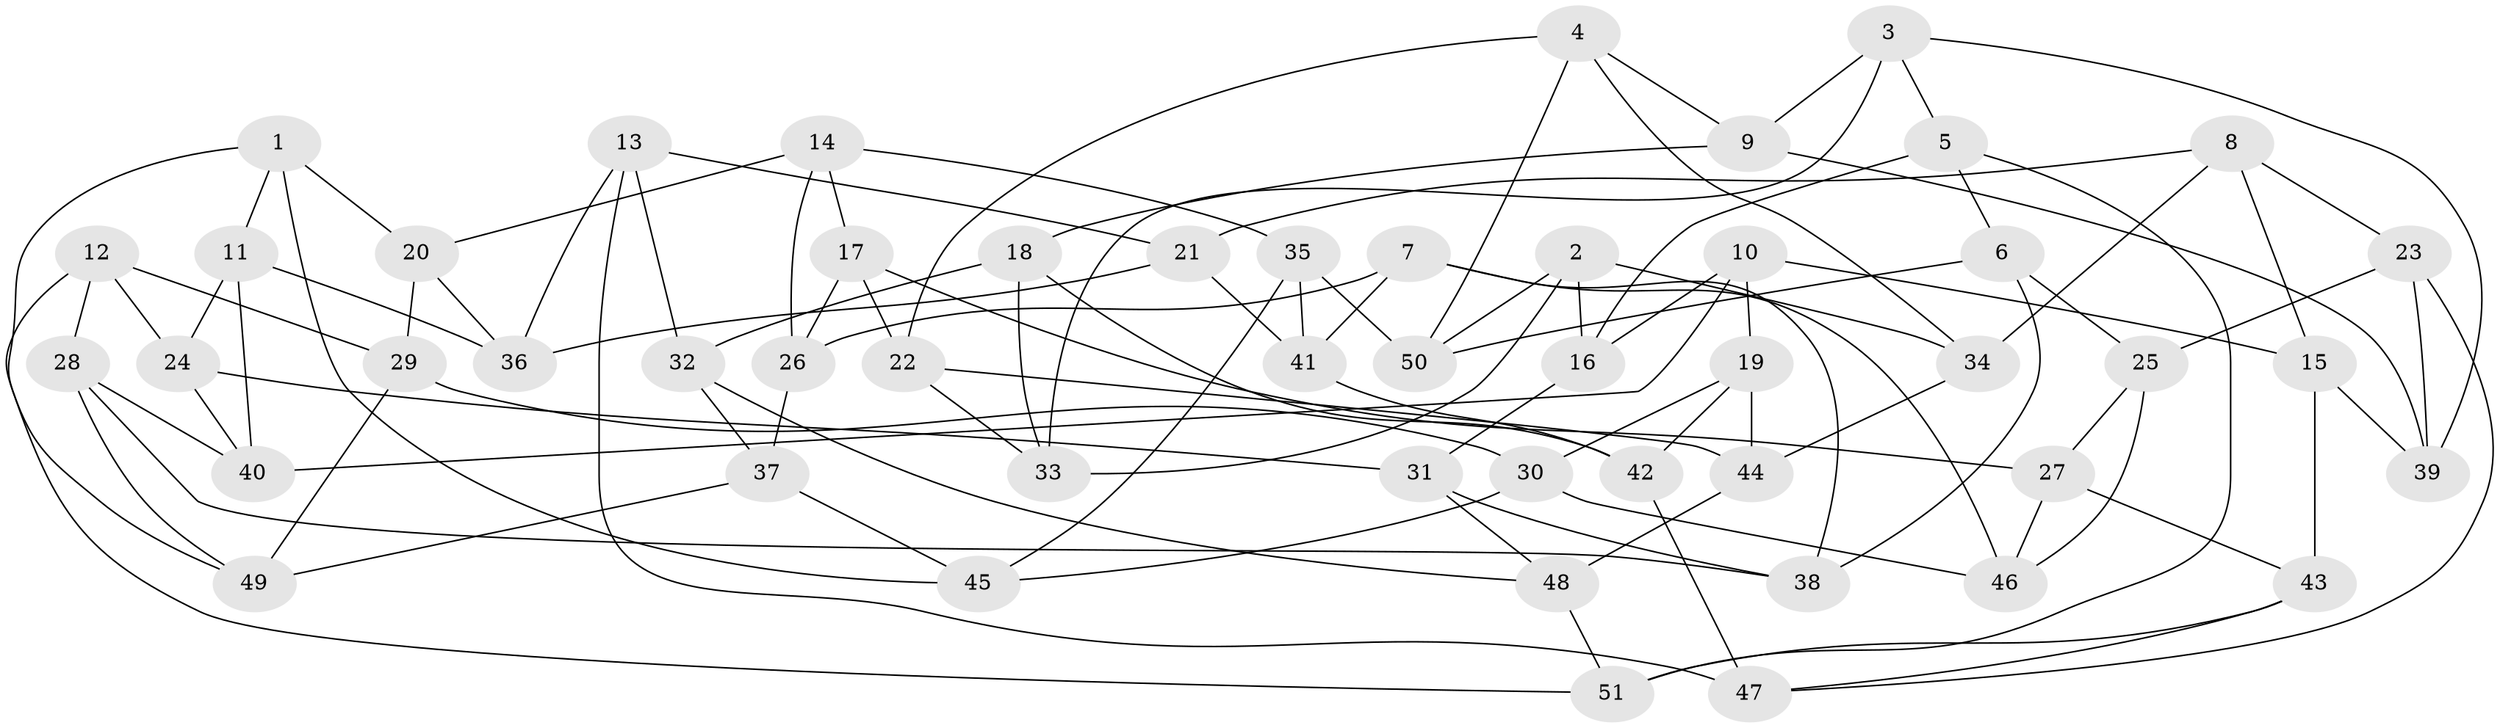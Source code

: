 // Generated by graph-tools (version 1.1) at 2025/27/03/09/25 03:27:00]
// undirected, 51 vertices, 102 edges
graph export_dot {
graph [start="1"]
  node [color=gray90,style=filled];
  1;
  2;
  3;
  4;
  5;
  6;
  7;
  8;
  9;
  10;
  11;
  12;
  13;
  14;
  15;
  16;
  17;
  18;
  19;
  20;
  21;
  22;
  23;
  24;
  25;
  26;
  27;
  28;
  29;
  30;
  31;
  32;
  33;
  34;
  35;
  36;
  37;
  38;
  39;
  40;
  41;
  42;
  43;
  44;
  45;
  46;
  47;
  48;
  49;
  50;
  51;
  1 -- 49;
  1 -- 11;
  1 -- 45;
  1 -- 20;
  2 -- 34;
  2 -- 33;
  2 -- 50;
  2 -- 16;
  3 -- 9;
  3 -- 33;
  3 -- 39;
  3 -- 5;
  4 -- 9;
  4 -- 50;
  4 -- 34;
  4 -- 22;
  5 -- 51;
  5 -- 16;
  5 -- 6;
  6 -- 50;
  6 -- 25;
  6 -- 38;
  7 -- 41;
  7 -- 46;
  7 -- 38;
  7 -- 26;
  8 -- 23;
  8 -- 21;
  8 -- 15;
  8 -- 34;
  9 -- 39;
  9 -- 18;
  10 -- 19;
  10 -- 40;
  10 -- 15;
  10 -- 16;
  11 -- 40;
  11 -- 24;
  11 -- 36;
  12 -- 24;
  12 -- 51;
  12 -- 29;
  12 -- 28;
  13 -- 47;
  13 -- 32;
  13 -- 21;
  13 -- 36;
  14 -- 20;
  14 -- 35;
  14 -- 26;
  14 -- 17;
  15 -- 39;
  15 -- 43;
  16 -- 31;
  17 -- 27;
  17 -- 26;
  17 -- 22;
  18 -- 32;
  18 -- 42;
  18 -- 33;
  19 -- 30;
  19 -- 44;
  19 -- 42;
  20 -- 29;
  20 -- 36;
  21 -- 41;
  21 -- 36;
  22 -- 44;
  22 -- 33;
  23 -- 39;
  23 -- 25;
  23 -- 47;
  24 -- 40;
  24 -- 31;
  25 -- 27;
  25 -- 46;
  26 -- 37;
  27 -- 43;
  27 -- 46;
  28 -- 49;
  28 -- 38;
  28 -- 40;
  29 -- 49;
  29 -- 30;
  30 -- 46;
  30 -- 45;
  31 -- 48;
  31 -- 38;
  32 -- 48;
  32 -- 37;
  34 -- 44;
  35 -- 45;
  35 -- 41;
  35 -- 50;
  37 -- 45;
  37 -- 49;
  41 -- 42;
  42 -- 47;
  43 -- 51;
  43 -- 47;
  44 -- 48;
  48 -- 51;
}
